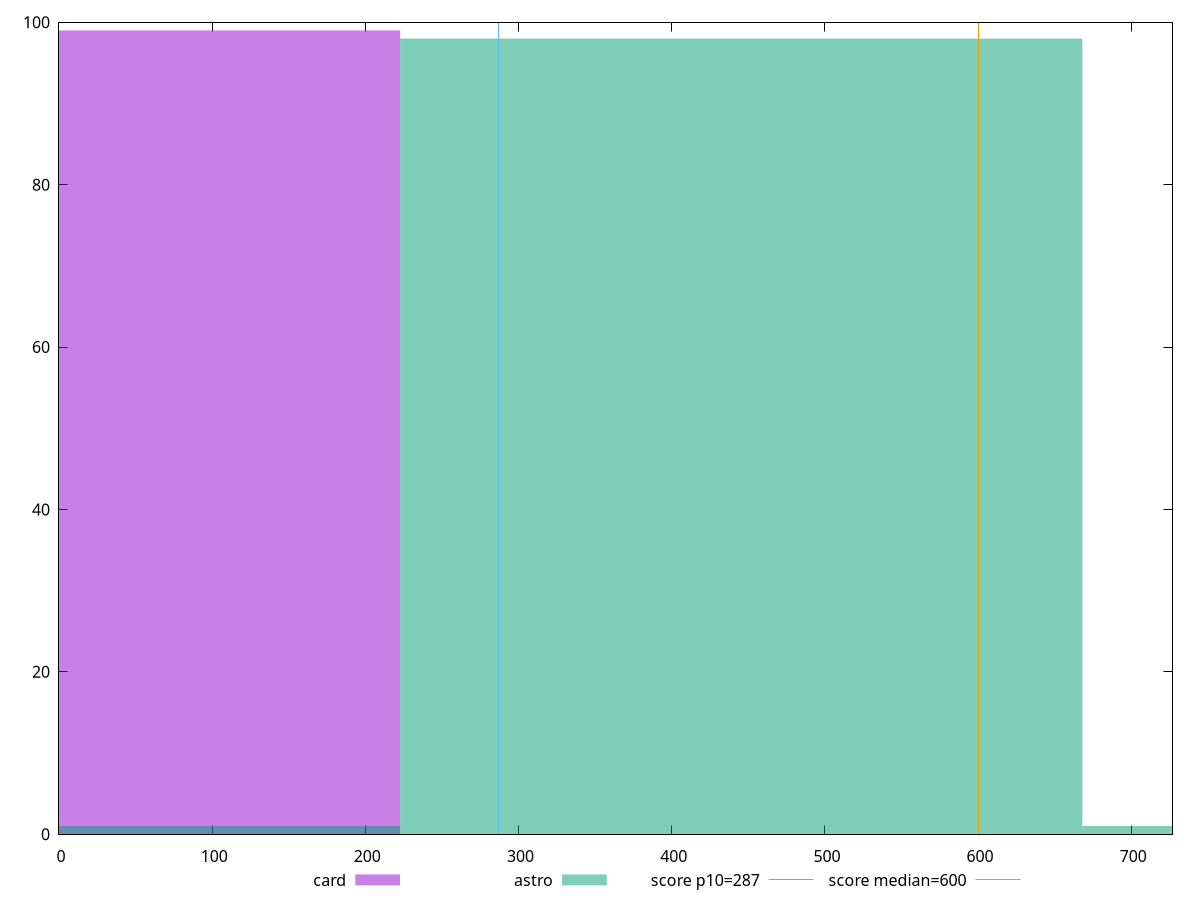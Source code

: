 reset

$card <<EOF
0 99
EOF

$astro <<EOF
890.7485808139666 1
445.3742904069833 98
0 1
EOF

set key outside below
set boxwidth 445.3742904069833
set xrange [0:726.9214999999999]
set yrange [0:100]
set trange [0:100]
set style fill transparent solid 0.5 noborder

set parametric
set terminal svg size 640, 500 enhanced background rgb 'white'
set output "reports/report_00030_2021-02-24T20-42-31.540Z/total-blocking-time/comparison/histogram/2_vs_3.svg"

plot $card title "card" with boxes, \
     $astro title "astro" with boxes, \
     287,t title "score p10=287", \
     600,t title "score median=600"

reset
